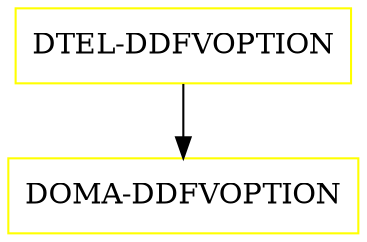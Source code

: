digraph G {
  "DTEL-DDFVOPTION" [shape=box,color=yellow];
  "DOMA-DDFVOPTION" [shape=box,color=yellow,URL="./DOMA_DDFVOPTION.html"];
  "DTEL-DDFVOPTION" -> "DOMA-DDFVOPTION";
}
